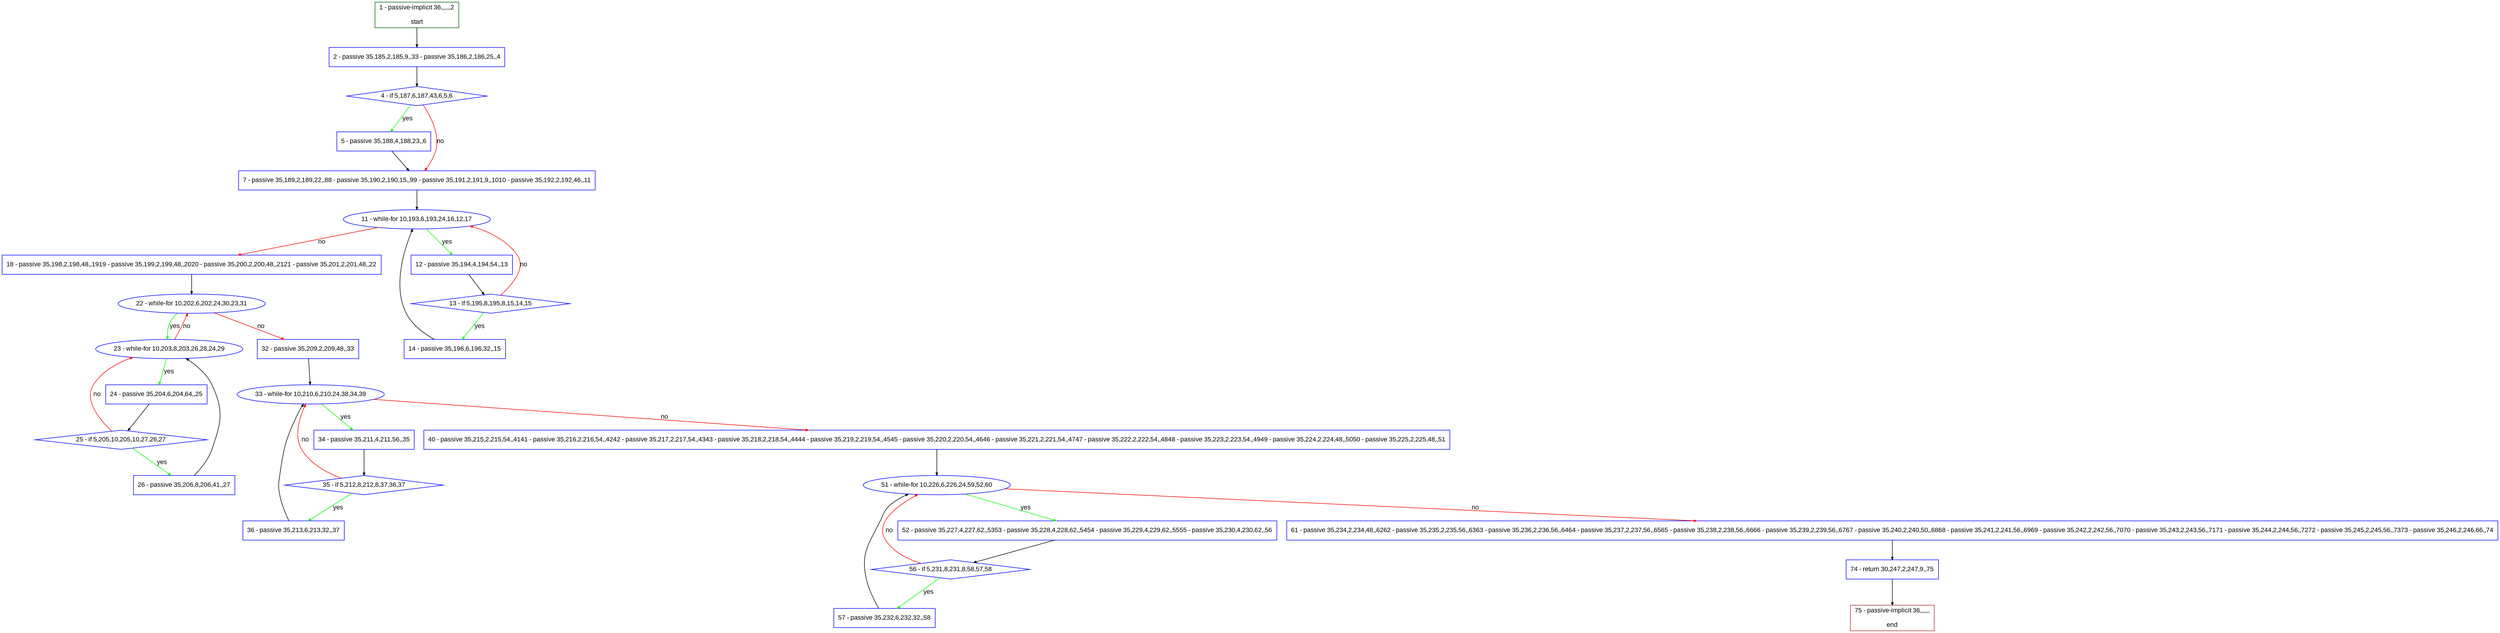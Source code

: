digraph "" {
  graph [pack="true", label="", fontsize="12", packmode="clust", fontname="Arial", fillcolor="#FFFFCC", bgcolor="white", style="rounded,filled", compound="true"];
  node [node_initialized="no", label="", color="grey", fontsize="12", fillcolor="white", fontname="Arial", style="filled", shape="rectangle", compound="true", fixedsize="false"];
  edge [fontcolor="black", arrowhead="normal", arrowtail="none", arrowsize="0.5", ltail="", label="", color="black", fontsize="12", lhead="", fontname="Arial", dir="forward", compound="true"];
  __N1 [label="2 - passive 35,185,2,185,9,,33 - passive 35,186,2,186,25,,4", color="#0000ff", fillcolor="#ffffff", style="filled", shape="box"];
  __N2 [label="1 - passive-implicit 36,,,,,,2\n\nstart", color="#006400", fillcolor="#ffffff", style="filled", shape="box"];
  __N3 [label="4 - if 5,187,6,187,43,6,5,6", color="#0000ff", fillcolor="#ffffff", style="filled", shape="diamond"];
  __N4 [label="5 - passive 35,188,4,188,23,,6", color="#0000ff", fillcolor="#ffffff", style="filled", shape="box"];
  __N5 [label="7 - passive 35,189,2,189,22,,88 - passive 35,190,2,190,15,,99 - passive 35,191,2,191,9,,1010 - passive 35,192,2,192,46,,11", color="#0000ff", fillcolor="#ffffff", style="filled", shape="box"];
  __N6 [label="11 - while-for 10,193,6,193,24,16,12,17", color="#0000ff", fillcolor="#ffffff", style="filled", shape="oval"];
  __N7 [label="12 - passive 35,194,4,194,54,,13", color="#0000ff", fillcolor="#ffffff", style="filled", shape="box"];
  __N8 [label="18 - passive 35,198,2,198,48,,1919 - passive 35,199,2,199,48,,2020 - passive 35,200,2,200,48,,2121 - passive 35,201,2,201,48,,22", color="#0000ff", fillcolor="#ffffff", style="filled", shape="box"];
  __N9 [label="13 - if 5,195,8,195,8,15,14,15", color="#0000ff", fillcolor="#ffffff", style="filled", shape="diamond"];
  __N10 [label="14 - passive 35,196,6,196,32,,15", color="#0000ff", fillcolor="#ffffff", style="filled", shape="box"];
  __N11 [label="22 - while-for 10,202,6,202,24,30,23,31", color="#0000ff", fillcolor="#ffffff", style="filled", shape="oval"];
  __N12 [label="23 - while-for 10,203,8,203,26,28,24,29", color="#0000ff", fillcolor="#ffffff", style="filled", shape="oval"];
  __N13 [label="32 - passive 35,209,2,209,48,,33", color="#0000ff", fillcolor="#ffffff", style="filled", shape="box"];
  __N14 [label="24 - passive 35,204,6,204,64,,25", color="#0000ff", fillcolor="#ffffff", style="filled", shape="box"];
  __N15 [label="25 - if 5,205,10,205,10,27,26,27", color="#0000ff", fillcolor="#ffffff", style="filled", shape="diamond"];
  __N16 [label="26 - passive 35,206,8,206,41,,27", color="#0000ff", fillcolor="#ffffff", style="filled", shape="box"];
  __N17 [label="33 - while-for 10,210,6,210,24,38,34,39", color="#0000ff", fillcolor="#ffffff", style="filled", shape="oval"];
  __N18 [label="34 - passive 35,211,4,211,56,,35", color="#0000ff", fillcolor="#ffffff", style="filled", shape="box"];
  __N19 [label="40 - passive 35,215,2,215,54,,4141 - passive 35,216,2,216,54,,4242 - passive 35,217,2,217,54,,4343 - passive 35,218,2,218,54,,4444 - passive 35,219,2,219,54,,4545 - passive 35,220,2,220,54,,4646 - passive 35,221,2,221,54,,4747 - passive 35,222,2,222,54,,4848 - passive 35,223,2,223,54,,4949 - passive 35,224,2,224,48,,5050 - passive 35,225,2,225,48,,51", color="#0000ff", fillcolor="#ffffff", style="filled", shape="box"];
  __N20 [label="35 - if 5,212,8,212,8,37,36,37", color="#0000ff", fillcolor="#ffffff", style="filled", shape="diamond"];
  __N21 [label="36 - passive 35,213,6,213,32,,37", color="#0000ff", fillcolor="#ffffff", style="filled", shape="box"];
  __N22 [label="51 - while-for 10,226,6,226,24,59,52,60", color="#0000ff", fillcolor="#ffffff", style="filled", shape="oval"];
  __N23 [label="52 - passive 35,227,4,227,62,,5353 - passive 35,228,4,228,62,,5454 - passive 35,229,4,229,62,,5555 - passive 35,230,4,230,62,,56", color="#0000ff", fillcolor="#ffffff", style="filled", shape="box"];
  __N24 [label="61 - passive 35,234,2,234,48,,6262 - passive 35,235,2,235,56,,6363 - passive 35,236,2,236,56,,6464 - passive 35,237,2,237,56,,6565 - passive 35,238,2,238,56,,6666 - passive 35,239,2,239,56,,6767 - passive 35,240,2,240,50,,6868 - passive 35,241,2,241,56,,6969 - passive 35,242,2,242,56,,7070 - passive 35,243,2,243,56,,7171 - passive 35,244,2,244,56,,7272 - passive 35,245,2,245,56,,7373 - passive 35,246,2,246,66,,74", color="#0000ff", fillcolor="#ffffff", style="filled", shape="box"];
  __N25 [label="56 - if 5,231,8,231,8,58,57,58", color="#0000ff", fillcolor="#ffffff", style="filled", shape="diamond"];
  __N26 [label="57 - passive 35,232,6,232,32,,58", color="#0000ff", fillcolor="#ffffff", style="filled", shape="box"];
  __N27 [label="74 - return 30,247,2,247,9,,75", color="#0000ff", fillcolor="#ffffff", style="filled", shape="box"];
  __N28 [label="75 - passive-implicit 36,,,,,,\n\nend", color="#a52a2a", fillcolor="#ffffff", style="filled", shape="box"];
  __N2 -> __N1 [arrowhead="normal", arrowtail="none", color="#000000", label="", dir="forward"];
  __N1 -> __N3 [arrowhead="normal", arrowtail="none", color="#000000", label="", dir="forward"];
  __N3 -> __N4 [arrowhead="normal", arrowtail="none", color="#00ff00", label="yes", dir="forward"];
  __N3 -> __N5 [arrowhead="normal", arrowtail="none", color="#ff0000", label="no", dir="forward"];
  __N4 -> __N5 [arrowhead="normal", arrowtail="none", color="#000000", label="", dir="forward"];
  __N5 -> __N6 [arrowhead="normal", arrowtail="none", color="#000000", label="", dir="forward"];
  __N6 -> __N7 [arrowhead="normal", arrowtail="none", color="#00ff00", label="yes", dir="forward"];
  __N6 -> __N8 [arrowhead="normal", arrowtail="none", color="#ff0000", label="no", dir="forward"];
  __N7 -> __N9 [arrowhead="normal", arrowtail="none", color="#000000", label="", dir="forward"];
  __N9 -> __N6 [arrowhead="normal", arrowtail="none", color="#ff0000", label="no", dir="forward"];
  __N9 -> __N10 [arrowhead="normal", arrowtail="none", color="#00ff00", label="yes", dir="forward"];
  __N10 -> __N6 [arrowhead="normal", arrowtail="none", color="#000000", label="", dir="forward"];
  __N8 -> __N11 [arrowhead="normal", arrowtail="none", color="#000000", label="", dir="forward"];
  __N11 -> __N12 [arrowhead="normal", arrowtail="none", color="#00ff00", label="yes", dir="forward"];
  __N12 -> __N11 [arrowhead="normal", arrowtail="none", color="#ff0000", label="no", dir="forward"];
  __N11 -> __N13 [arrowhead="normal", arrowtail="none", color="#ff0000", label="no", dir="forward"];
  __N12 -> __N14 [arrowhead="normal", arrowtail="none", color="#00ff00", label="yes", dir="forward"];
  __N14 -> __N15 [arrowhead="normal", arrowtail="none", color="#000000", label="", dir="forward"];
  __N15 -> __N12 [arrowhead="normal", arrowtail="none", color="#ff0000", label="no", dir="forward"];
  __N15 -> __N16 [arrowhead="normal", arrowtail="none", color="#00ff00", label="yes", dir="forward"];
  __N16 -> __N12 [arrowhead="normal", arrowtail="none", color="#000000", label="", dir="forward"];
  __N13 -> __N17 [arrowhead="normal", arrowtail="none", color="#000000", label="", dir="forward"];
  __N17 -> __N18 [arrowhead="normal", arrowtail="none", color="#00ff00", label="yes", dir="forward"];
  __N17 -> __N19 [arrowhead="normal", arrowtail="none", color="#ff0000", label="no", dir="forward"];
  __N18 -> __N20 [arrowhead="normal", arrowtail="none", color="#000000", label="", dir="forward"];
  __N20 -> __N17 [arrowhead="normal", arrowtail="none", color="#ff0000", label="no", dir="forward"];
  __N20 -> __N21 [arrowhead="normal", arrowtail="none", color="#00ff00", label="yes", dir="forward"];
  __N21 -> __N17 [arrowhead="normal", arrowtail="none", color="#000000", label="", dir="forward"];
  __N19 -> __N22 [arrowhead="normal", arrowtail="none", color="#000000", label="", dir="forward"];
  __N22 -> __N23 [arrowhead="normal", arrowtail="none", color="#00ff00", label="yes", dir="forward"];
  __N22 -> __N24 [arrowhead="normal", arrowtail="none", color="#ff0000", label="no", dir="forward"];
  __N23 -> __N25 [arrowhead="normal", arrowtail="none", color="#000000", label="", dir="forward"];
  __N25 -> __N22 [arrowhead="normal", arrowtail="none", color="#ff0000", label="no", dir="forward"];
  __N25 -> __N26 [arrowhead="normal", arrowtail="none", color="#00ff00", label="yes", dir="forward"];
  __N26 -> __N22 [arrowhead="normal", arrowtail="none", color="#000000", label="", dir="forward"];
  __N24 -> __N27 [arrowhead="normal", arrowtail="none", color="#000000", label="", dir="forward"];
  __N27 -> __N28 [arrowhead="normal", arrowtail="none", color="#000000", label="", dir="forward"];
}
